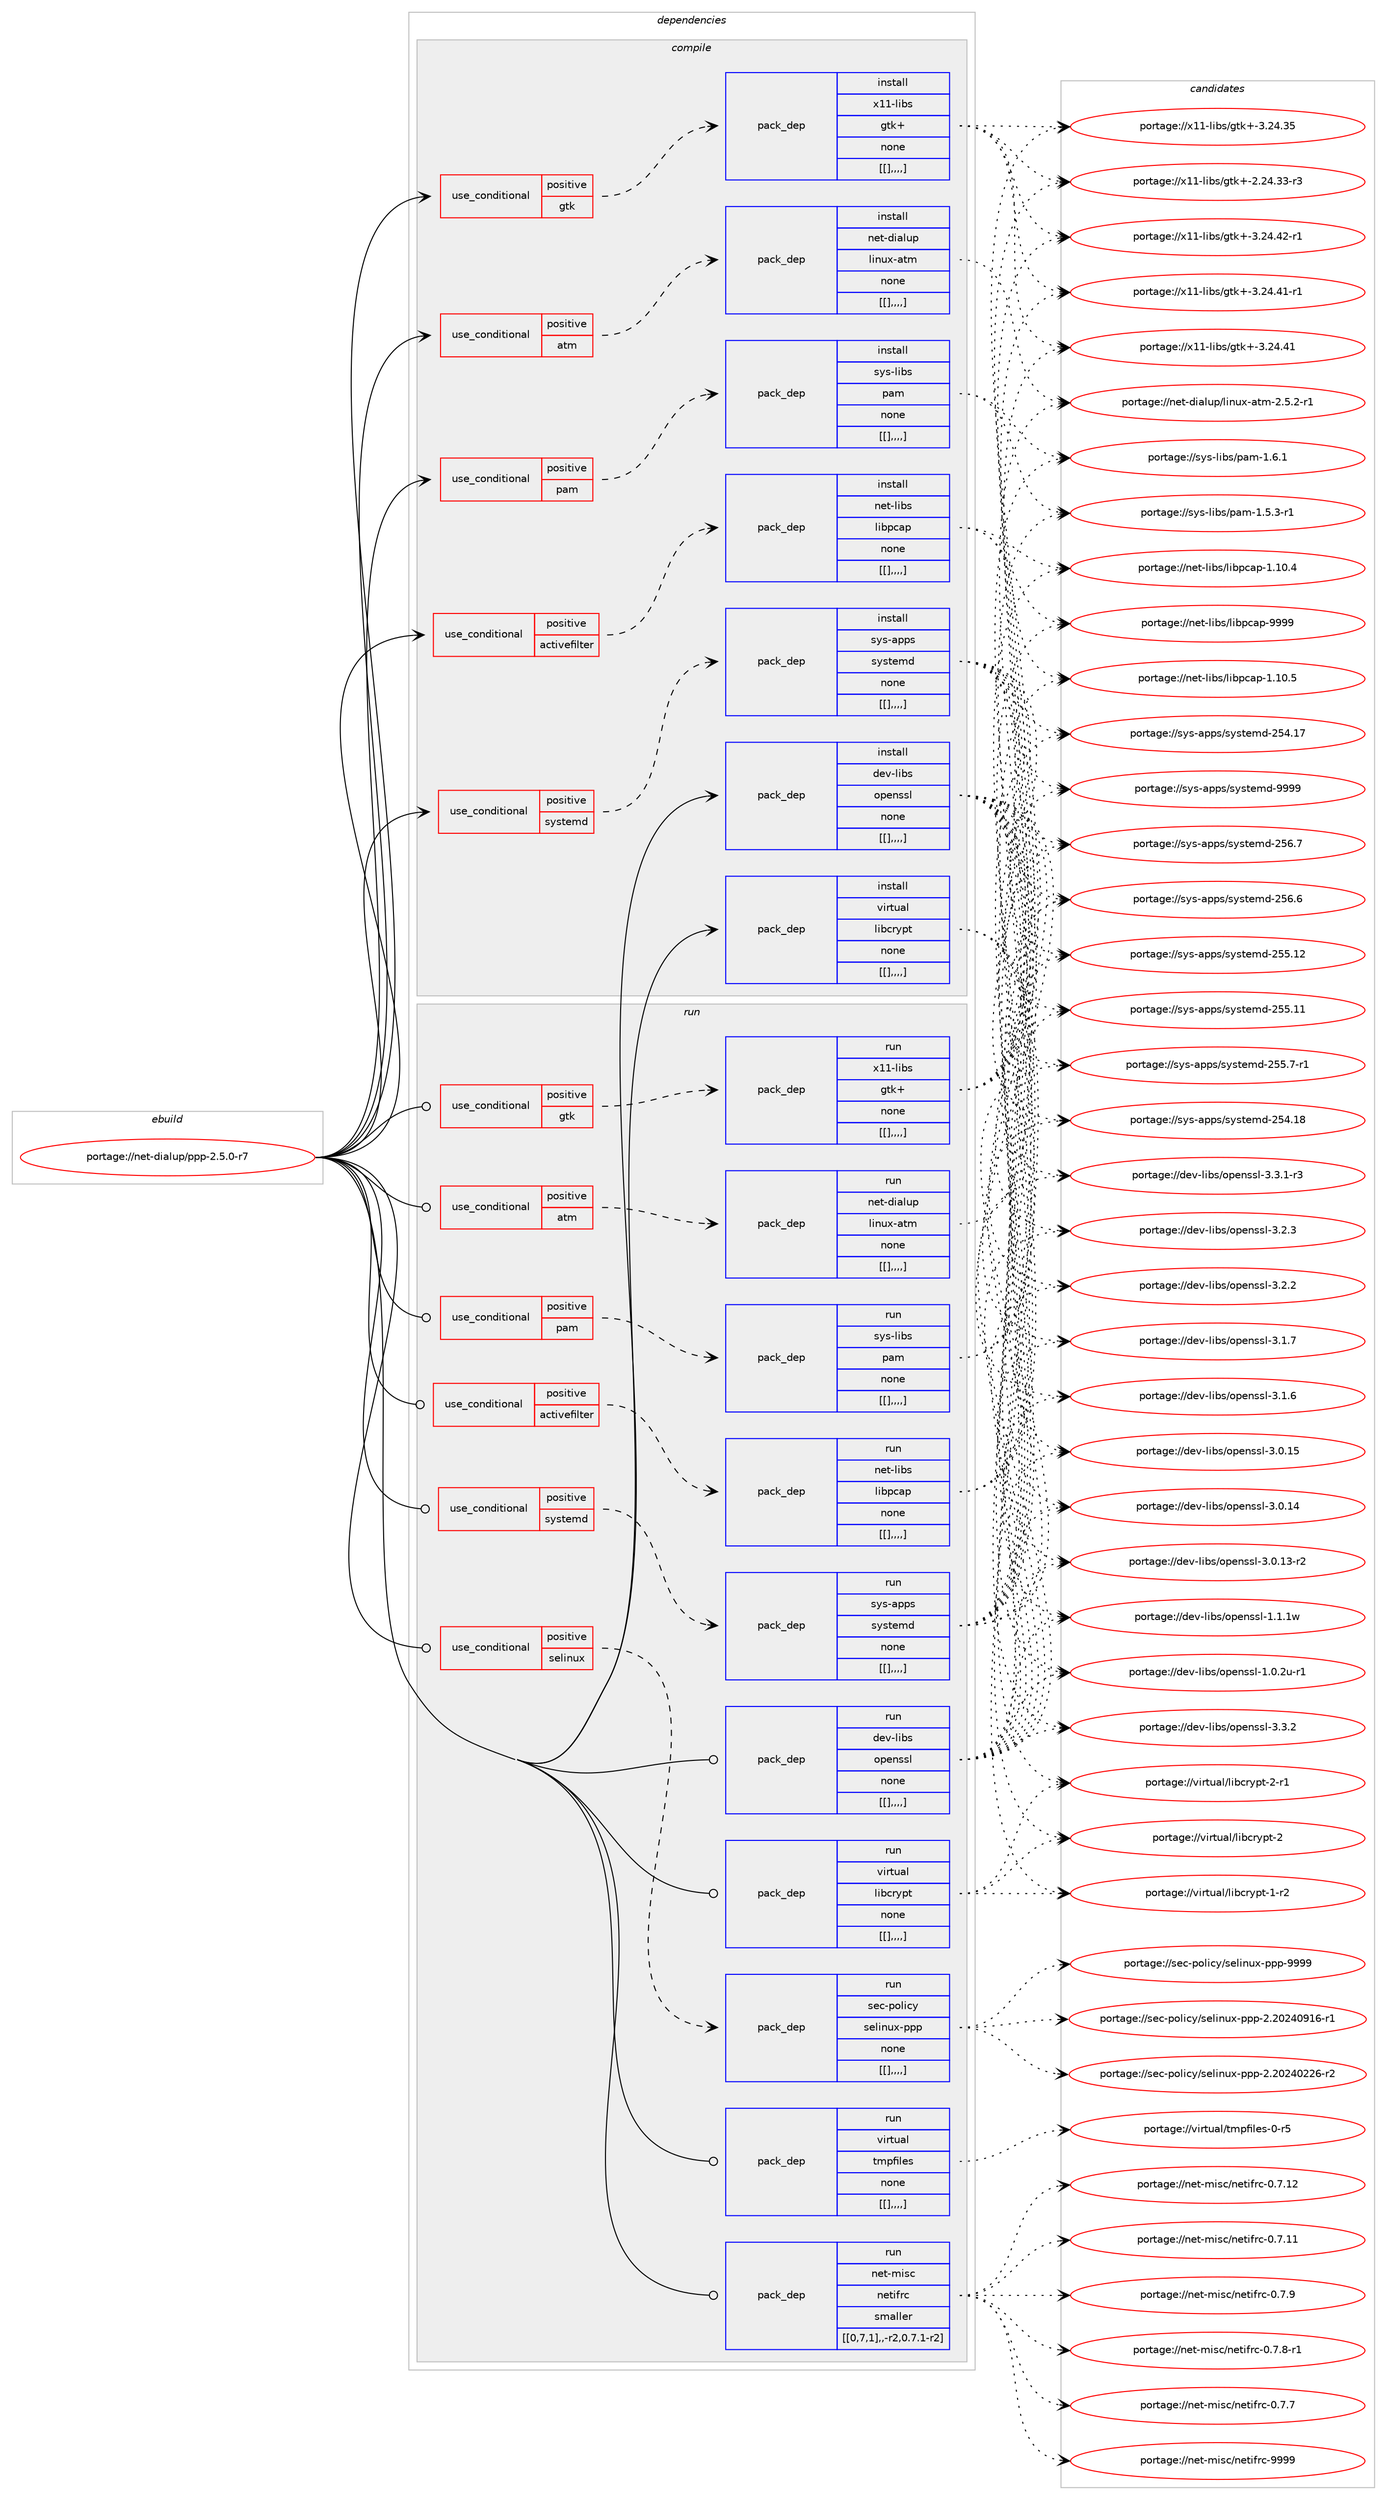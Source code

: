digraph prolog {

# *************
# Graph options
# *************

newrank=true;
concentrate=true;
compound=true;
graph [rankdir=LR,fontname=Helvetica,fontsize=10,ranksep=1.5];#, ranksep=2.5, nodesep=0.2];
edge  [arrowhead=vee];
node  [fontname=Helvetica,fontsize=10];

# **********
# The ebuild
# **********

subgraph cluster_leftcol {
color=gray;
label=<<i>ebuild</i>>;
id [label="portage://net-dialup/ppp-2.5.0-r7", color=red, width=4, href="../net-dialup/ppp-2.5.0-r7.svg"];
}

# ****************
# The dependencies
# ****************

subgraph cluster_midcol {
color=gray;
label=<<i>dependencies</i>>;
subgraph cluster_compile {
fillcolor="#eeeeee";
style=filled;
label=<<i>compile</i>>;
subgraph cond95331 {
dependency367191 [label=<<TABLE BORDER="0" CELLBORDER="1" CELLSPACING="0" CELLPADDING="4"><TR><TD ROWSPAN="3" CELLPADDING="10">use_conditional</TD></TR><TR><TD>positive</TD></TR><TR><TD>activefilter</TD></TR></TABLE>>, shape=none, color=red];
subgraph pack268994 {
dependency367258 [label=<<TABLE BORDER="0" CELLBORDER="1" CELLSPACING="0" CELLPADDING="4" WIDTH="220"><TR><TD ROWSPAN="6" CELLPADDING="30">pack_dep</TD></TR><TR><TD WIDTH="110">install</TD></TR><TR><TD>net-libs</TD></TR><TR><TD>libpcap</TD></TR><TR><TD>none</TD></TR><TR><TD>[[],,,,]</TD></TR></TABLE>>, shape=none, color=blue];
}
dependency367191:e -> dependency367258:w [weight=20,style="dashed",arrowhead="vee"];
}
id:e -> dependency367191:w [weight=20,style="solid",arrowhead="vee"];
subgraph cond95366 {
dependency367278 [label=<<TABLE BORDER="0" CELLBORDER="1" CELLSPACING="0" CELLPADDING="4"><TR><TD ROWSPAN="3" CELLPADDING="10">use_conditional</TD></TR><TR><TD>positive</TD></TR><TR><TD>atm</TD></TR></TABLE>>, shape=none, color=red];
subgraph pack269053 {
dependency367345 [label=<<TABLE BORDER="0" CELLBORDER="1" CELLSPACING="0" CELLPADDING="4" WIDTH="220"><TR><TD ROWSPAN="6" CELLPADDING="30">pack_dep</TD></TR><TR><TD WIDTH="110">install</TD></TR><TR><TD>net-dialup</TD></TR><TR><TD>linux-atm</TD></TR><TR><TD>none</TD></TR><TR><TD>[[],,,,]</TD></TR></TABLE>>, shape=none, color=blue];
}
dependency367278:e -> dependency367345:w [weight=20,style="dashed",arrowhead="vee"];
}
id:e -> dependency367278:w [weight=20,style="solid",arrowhead="vee"];
subgraph cond95391 {
dependency367351 [label=<<TABLE BORDER="0" CELLBORDER="1" CELLSPACING="0" CELLPADDING="4"><TR><TD ROWSPAN="3" CELLPADDING="10">use_conditional</TD></TR><TR><TD>positive</TD></TR><TR><TD>gtk</TD></TR></TABLE>>, shape=none, color=red];
subgraph pack269076 {
dependency367352 [label=<<TABLE BORDER="0" CELLBORDER="1" CELLSPACING="0" CELLPADDING="4" WIDTH="220"><TR><TD ROWSPAN="6" CELLPADDING="30">pack_dep</TD></TR><TR><TD WIDTH="110">install</TD></TR><TR><TD>x11-libs</TD></TR><TR><TD>gtk+</TD></TR><TR><TD>none</TD></TR><TR><TD>[[],,,,]</TD></TR></TABLE>>, shape=none, color=blue];
}
dependency367351:e -> dependency367352:w [weight=20,style="dashed",arrowhead="vee"];
}
id:e -> dependency367351:w [weight=20,style="solid",arrowhead="vee"];
subgraph cond95394 {
dependency367371 [label=<<TABLE BORDER="0" CELLBORDER="1" CELLSPACING="0" CELLPADDING="4"><TR><TD ROWSPAN="3" CELLPADDING="10">use_conditional</TD></TR><TR><TD>positive</TD></TR><TR><TD>pam</TD></TR></TABLE>>, shape=none, color=red];
subgraph pack269098 {
dependency367406 [label=<<TABLE BORDER="0" CELLBORDER="1" CELLSPACING="0" CELLPADDING="4" WIDTH="220"><TR><TD ROWSPAN="6" CELLPADDING="30">pack_dep</TD></TR><TR><TD WIDTH="110">install</TD></TR><TR><TD>sys-libs</TD></TR><TR><TD>pam</TD></TR><TR><TD>none</TD></TR><TR><TD>[[],,,,]</TD></TR></TABLE>>, shape=none, color=blue];
}
dependency367371:e -> dependency367406:w [weight=20,style="dashed",arrowhead="vee"];
}
id:e -> dependency367371:w [weight=20,style="solid",arrowhead="vee"];
subgraph cond95416 {
dependency367412 [label=<<TABLE BORDER="0" CELLBORDER="1" CELLSPACING="0" CELLPADDING="4"><TR><TD ROWSPAN="3" CELLPADDING="10">use_conditional</TD></TR><TR><TD>positive</TD></TR><TR><TD>systemd</TD></TR></TABLE>>, shape=none, color=red];
subgraph pack269119 {
dependency367422 [label=<<TABLE BORDER="0" CELLBORDER="1" CELLSPACING="0" CELLPADDING="4" WIDTH="220"><TR><TD ROWSPAN="6" CELLPADDING="30">pack_dep</TD></TR><TR><TD WIDTH="110">install</TD></TR><TR><TD>sys-apps</TD></TR><TR><TD>systemd</TD></TR><TR><TD>none</TD></TR><TR><TD>[[],,,,]</TD></TR></TABLE>>, shape=none, color=blue];
}
dependency367412:e -> dependency367422:w [weight=20,style="dashed",arrowhead="vee"];
}
id:e -> dependency367412:w [weight=20,style="solid",arrowhead="vee"];
subgraph pack269141 {
dependency367468 [label=<<TABLE BORDER="0" CELLBORDER="1" CELLSPACING="0" CELLPADDING="4" WIDTH="220"><TR><TD ROWSPAN="6" CELLPADDING="30">pack_dep</TD></TR><TR><TD WIDTH="110">install</TD></TR><TR><TD>dev-libs</TD></TR><TR><TD>openssl</TD></TR><TR><TD>none</TD></TR><TR><TD>[[],,,,]</TD></TR></TABLE>>, shape=none, color=blue];
}
id:e -> dependency367468:w [weight=20,style="solid",arrowhead="vee"];
subgraph pack269165 {
dependency367499 [label=<<TABLE BORDER="0" CELLBORDER="1" CELLSPACING="0" CELLPADDING="4" WIDTH="220"><TR><TD ROWSPAN="6" CELLPADDING="30">pack_dep</TD></TR><TR><TD WIDTH="110">install</TD></TR><TR><TD>virtual</TD></TR><TR><TD>libcrypt</TD></TR><TR><TD>none</TD></TR><TR><TD>[[],,,,]</TD></TR></TABLE>>, shape=none, color=blue];
}
id:e -> dependency367499:w [weight=20,style="solid",arrowhead="vee"];
}
subgraph cluster_compileandrun {
fillcolor="#eeeeee";
style=filled;
label=<<i>compile and run</i>>;
}
subgraph cluster_run {
fillcolor="#eeeeee";
style=filled;
label=<<i>run</i>>;
subgraph cond95454 {
dependency367521 [label=<<TABLE BORDER="0" CELLBORDER="1" CELLSPACING="0" CELLPADDING="4"><TR><TD ROWSPAN="3" CELLPADDING="10">use_conditional</TD></TR><TR><TD>positive</TD></TR><TR><TD>activefilter</TD></TR></TABLE>>, shape=none, color=red];
subgraph pack269179 {
dependency367523 [label=<<TABLE BORDER="0" CELLBORDER="1" CELLSPACING="0" CELLPADDING="4" WIDTH="220"><TR><TD ROWSPAN="6" CELLPADDING="30">pack_dep</TD></TR><TR><TD WIDTH="110">run</TD></TR><TR><TD>net-libs</TD></TR><TR><TD>libpcap</TD></TR><TR><TD>none</TD></TR><TR><TD>[[],,,,]</TD></TR></TABLE>>, shape=none, color=blue];
}
dependency367521:e -> dependency367523:w [weight=20,style="dashed",arrowhead="vee"];
}
id:e -> dependency367521:w [weight=20,style="solid",arrowhead="odot"];
subgraph cond95463 {
dependency367561 [label=<<TABLE BORDER="0" CELLBORDER="1" CELLSPACING="0" CELLPADDING="4"><TR><TD ROWSPAN="3" CELLPADDING="10">use_conditional</TD></TR><TR><TD>positive</TD></TR><TR><TD>atm</TD></TR></TABLE>>, shape=none, color=red];
subgraph pack269200 {
dependency367564 [label=<<TABLE BORDER="0" CELLBORDER="1" CELLSPACING="0" CELLPADDING="4" WIDTH="220"><TR><TD ROWSPAN="6" CELLPADDING="30">pack_dep</TD></TR><TR><TD WIDTH="110">run</TD></TR><TR><TD>net-dialup</TD></TR><TR><TD>linux-atm</TD></TR><TR><TD>none</TD></TR><TR><TD>[[],,,,]</TD></TR></TABLE>>, shape=none, color=blue];
}
dependency367561:e -> dependency367564:w [weight=20,style="dashed",arrowhead="vee"];
}
id:e -> dependency367561:w [weight=20,style="solid",arrowhead="odot"];
subgraph cond95503 {
dependency367617 [label=<<TABLE BORDER="0" CELLBORDER="1" CELLSPACING="0" CELLPADDING="4"><TR><TD ROWSPAN="3" CELLPADDING="10">use_conditional</TD></TR><TR><TD>positive</TD></TR><TR><TD>gtk</TD></TR></TABLE>>, shape=none, color=red];
subgraph pack269228 {
dependency367618 [label=<<TABLE BORDER="0" CELLBORDER="1" CELLSPACING="0" CELLPADDING="4" WIDTH="220"><TR><TD ROWSPAN="6" CELLPADDING="30">pack_dep</TD></TR><TR><TD WIDTH="110">run</TD></TR><TR><TD>x11-libs</TD></TR><TR><TD>gtk+</TD></TR><TR><TD>none</TD></TR><TR><TD>[[],,,,]</TD></TR></TABLE>>, shape=none, color=blue];
}
dependency367617:e -> dependency367618:w [weight=20,style="dashed",arrowhead="vee"];
}
id:e -> dependency367617:w [weight=20,style="solid",arrowhead="odot"];
subgraph cond95518 {
dependency367648 [label=<<TABLE BORDER="0" CELLBORDER="1" CELLSPACING="0" CELLPADDING="4"><TR><TD ROWSPAN="3" CELLPADDING="10">use_conditional</TD></TR><TR><TD>positive</TD></TR><TR><TD>pam</TD></TR></TABLE>>, shape=none, color=red];
subgraph pack269245 {
dependency367666 [label=<<TABLE BORDER="0" CELLBORDER="1" CELLSPACING="0" CELLPADDING="4" WIDTH="220"><TR><TD ROWSPAN="6" CELLPADDING="30">pack_dep</TD></TR><TR><TD WIDTH="110">run</TD></TR><TR><TD>sys-libs</TD></TR><TR><TD>pam</TD></TR><TR><TD>none</TD></TR><TR><TD>[[],,,,]</TD></TR></TABLE>>, shape=none, color=blue];
}
dependency367648:e -> dependency367666:w [weight=20,style="dashed",arrowhead="vee"];
}
id:e -> dependency367648:w [weight=20,style="solid",arrowhead="odot"];
subgraph cond95530 {
dependency367674 [label=<<TABLE BORDER="0" CELLBORDER="1" CELLSPACING="0" CELLPADDING="4"><TR><TD ROWSPAN="3" CELLPADDING="10">use_conditional</TD></TR><TR><TD>positive</TD></TR><TR><TD>selinux</TD></TR></TABLE>>, shape=none, color=red];
subgraph pack269261 {
dependency367679 [label=<<TABLE BORDER="0" CELLBORDER="1" CELLSPACING="0" CELLPADDING="4" WIDTH="220"><TR><TD ROWSPAN="6" CELLPADDING="30">pack_dep</TD></TR><TR><TD WIDTH="110">run</TD></TR><TR><TD>sec-policy</TD></TR><TR><TD>selinux-ppp</TD></TR><TR><TD>none</TD></TR><TR><TD>[[],,,,]</TD></TR></TABLE>>, shape=none, color=blue];
}
dependency367674:e -> dependency367679:w [weight=20,style="dashed",arrowhead="vee"];
}
id:e -> dependency367674:w [weight=20,style="solid",arrowhead="odot"];
subgraph cond95541 {
dependency367725 [label=<<TABLE BORDER="0" CELLBORDER="1" CELLSPACING="0" CELLPADDING="4"><TR><TD ROWSPAN="3" CELLPADDING="10">use_conditional</TD></TR><TR><TD>positive</TD></TR><TR><TD>systemd</TD></TR></TABLE>>, shape=none, color=red];
subgraph pack269292 {
dependency367730 [label=<<TABLE BORDER="0" CELLBORDER="1" CELLSPACING="0" CELLPADDING="4" WIDTH="220"><TR><TD ROWSPAN="6" CELLPADDING="30">pack_dep</TD></TR><TR><TD WIDTH="110">run</TD></TR><TR><TD>sys-apps</TD></TR><TR><TD>systemd</TD></TR><TR><TD>none</TD></TR><TR><TD>[[],,,,]</TD></TR></TABLE>>, shape=none, color=blue];
}
dependency367725:e -> dependency367730:w [weight=20,style="dashed",arrowhead="vee"];
}
id:e -> dependency367725:w [weight=20,style="solid",arrowhead="odot"];
subgraph pack269314 {
dependency367768 [label=<<TABLE BORDER="0" CELLBORDER="1" CELLSPACING="0" CELLPADDING="4" WIDTH="220"><TR><TD ROWSPAN="6" CELLPADDING="30">pack_dep</TD></TR><TR><TD WIDTH="110">run</TD></TR><TR><TD>dev-libs</TD></TR><TR><TD>openssl</TD></TR><TR><TD>none</TD></TR><TR><TD>[[],,,,]</TD></TR></TABLE>>, shape=none, color=blue];
}
id:e -> dependency367768:w [weight=20,style="solid",arrowhead="odot"];
subgraph pack269316 {
dependency367792 [label=<<TABLE BORDER="0" CELLBORDER="1" CELLSPACING="0" CELLPADDING="4" WIDTH="220"><TR><TD ROWSPAN="6" CELLPADDING="30">pack_dep</TD></TR><TR><TD WIDTH="110">run</TD></TR><TR><TD>virtual</TD></TR><TR><TD>libcrypt</TD></TR><TR><TD>none</TD></TR><TR><TD>[[],,,,]</TD></TR></TABLE>>, shape=none, color=blue];
}
id:e -> dependency367792:w [weight=20,style="solid",arrowhead="odot"];
subgraph pack269335 {
dependency367807 [label=<<TABLE BORDER="0" CELLBORDER="1" CELLSPACING="0" CELLPADDING="4" WIDTH="220"><TR><TD ROWSPAN="6" CELLPADDING="30">pack_dep</TD></TR><TR><TD WIDTH="110">run</TD></TR><TR><TD>virtual</TD></TR><TR><TD>tmpfiles</TD></TR><TR><TD>none</TD></TR><TR><TD>[[],,,,]</TD></TR></TABLE>>, shape=none, color=blue];
}
id:e -> dependency367807:w [weight=20,style="solid",arrowhead="odot"];
subgraph pack269336 {
dependency367824 [label=<<TABLE BORDER="0" CELLBORDER="1" CELLSPACING="0" CELLPADDING="4" WIDTH="220"><TR><TD ROWSPAN="6" CELLPADDING="30">pack_dep</TD></TR><TR><TD WIDTH="110">run</TD></TR><TR><TD>net-misc</TD></TR><TR><TD>netifrc</TD></TR><TR><TD>smaller</TD></TR><TR><TD>[[0,7,1],,-r2,0.7.1-r2]</TD></TR></TABLE>>, shape=none, color=blue];
}
id:e -> dependency367824:w [weight=20,style="solid",arrowhead="odot"];
}
}

# **************
# The candidates
# **************

subgraph cluster_choices {
rank=same;
color=gray;
label=<<i>candidates</i>>;

subgraph choice267584 {
color=black;
nodesep=1;
choice1101011164510810598115471081059811299971124557575757 [label="portage://net-libs/libpcap-9999", color=red, width=4,href="../net-libs/libpcap-9999.svg"];
choice11010111645108105981154710810598112999711245494649484653 [label="portage://net-libs/libpcap-1.10.5", color=red, width=4,href="../net-libs/libpcap-1.10.5.svg"];
choice11010111645108105981154710810598112999711245494649484652 [label="portage://net-libs/libpcap-1.10.4", color=red, width=4,href="../net-libs/libpcap-1.10.4.svg"];
dependency367258:e -> choice1101011164510810598115471081059811299971124557575757:w [style=dotted,weight="100"];
dependency367258:e -> choice11010111645108105981154710810598112999711245494649484653:w [style=dotted,weight="100"];
dependency367258:e -> choice11010111645108105981154710810598112999711245494649484652:w [style=dotted,weight="100"];
}
subgraph choice267620 {
color=black;
nodesep=1;
choice11010111645100105971081171124710810511011712045971161094550465346504511449 [label="portage://net-dialup/linux-atm-2.5.2-r1", color=red, width=4,href="../net-dialup/linux-atm-2.5.2-r1.svg"];
dependency367345:e -> choice11010111645100105971081171124710810511011712045971161094550465346504511449:w [style=dotted,weight="100"];
}
subgraph choice267646 {
color=black;
nodesep=1;
choice12049494510810598115471031161074345514650524652504511449 [label="portage://x11-libs/gtk+-3.24.42-r1", color=red, width=4,href="../x11-libs/gtk+-3.24.42-r1.svg"];
choice12049494510810598115471031161074345514650524652494511449 [label="portage://x11-libs/gtk+-3.24.41-r1", color=red, width=4,href="../x11-libs/gtk+-3.24.41-r1.svg"];
choice1204949451081059811547103116107434551465052465249 [label="portage://x11-libs/gtk+-3.24.41", color=red, width=4,href="../x11-libs/gtk+-3.24.41.svg"];
choice1204949451081059811547103116107434551465052465153 [label="portage://x11-libs/gtk+-3.24.35", color=red, width=4,href="../x11-libs/gtk+-3.24.35.svg"];
choice12049494510810598115471031161074345504650524651514511451 [label="portage://x11-libs/gtk+-2.24.33-r3", color=red, width=4,href="../x11-libs/gtk+-2.24.33-r3.svg"];
dependency367352:e -> choice12049494510810598115471031161074345514650524652504511449:w [style=dotted,weight="100"];
dependency367352:e -> choice12049494510810598115471031161074345514650524652494511449:w [style=dotted,weight="100"];
dependency367352:e -> choice1204949451081059811547103116107434551465052465249:w [style=dotted,weight="100"];
dependency367352:e -> choice1204949451081059811547103116107434551465052465153:w [style=dotted,weight="100"];
dependency367352:e -> choice12049494510810598115471031161074345504650524651514511451:w [style=dotted,weight="100"];
}
subgraph choice267656 {
color=black;
nodesep=1;
choice11512111545108105981154711297109454946544649 [label="portage://sys-libs/pam-1.6.1", color=red, width=4,href="../sys-libs/pam-1.6.1.svg"];
choice115121115451081059811547112971094549465346514511449 [label="portage://sys-libs/pam-1.5.3-r1", color=red, width=4,href="../sys-libs/pam-1.5.3-r1.svg"];
dependency367406:e -> choice11512111545108105981154711297109454946544649:w [style=dotted,weight="100"];
dependency367406:e -> choice115121115451081059811547112971094549465346514511449:w [style=dotted,weight="100"];
}
subgraph choice267702 {
color=black;
nodesep=1;
choice1151211154597112112115471151211151161011091004557575757 [label="portage://sys-apps/systemd-9999", color=red, width=4,href="../sys-apps/systemd-9999.svg"];
choice115121115459711211211547115121115116101109100455053544655 [label="portage://sys-apps/systemd-256.7", color=red, width=4,href="../sys-apps/systemd-256.7.svg"];
choice115121115459711211211547115121115116101109100455053544654 [label="portage://sys-apps/systemd-256.6", color=red, width=4,href="../sys-apps/systemd-256.6.svg"];
choice11512111545971121121154711512111511610110910045505353464950 [label="portage://sys-apps/systemd-255.12", color=red, width=4,href="../sys-apps/systemd-255.12.svg"];
choice11512111545971121121154711512111511610110910045505353464949 [label="portage://sys-apps/systemd-255.11", color=red, width=4,href="../sys-apps/systemd-255.11.svg"];
choice1151211154597112112115471151211151161011091004550535346554511449 [label="portage://sys-apps/systemd-255.7-r1", color=red, width=4,href="../sys-apps/systemd-255.7-r1.svg"];
choice11512111545971121121154711512111511610110910045505352464956 [label="portage://sys-apps/systemd-254.18", color=red, width=4,href="../sys-apps/systemd-254.18.svg"];
choice11512111545971121121154711512111511610110910045505352464955 [label="portage://sys-apps/systemd-254.17", color=red, width=4,href="../sys-apps/systemd-254.17.svg"];
dependency367422:e -> choice1151211154597112112115471151211151161011091004557575757:w [style=dotted,weight="100"];
dependency367422:e -> choice115121115459711211211547115121115116101109100455053544655:w [style=dotted,weight="100"];
dependency367422:e -> choice115121115459711211211547115121115116101109100455053544654:w [style=dotted,weight="100"];
dependency367422:e -> choice11512111545971121121154711512111511610110910045505353464950:w [style=dotted,weight="100"];
dependency367422:e -> choice11512111545971121121154711512111511610110910045505353464949:w [style=dotted,weight="100"];
dependency367422:e -> choice1151211154597112112115471151211151161011091004550535346554511449:w [style=dotted,weight="100"];
dependency367422:e -> choice11512111545971121121154711512111511610110910045505352464956:w [style=dotted,weight="100"];
dependency367422:e -> choice11512111545971121121154711512111511610110910045505352464955:w [style=dotted,weight="100"];
}
subgraph choice267715 {
color=black;
nodesep=1;
choice100101118451081059811547111112101110115115108455146514650 [label="portage://dev-libs/openssl-3.3.2", color=red, width=4,href="../dev-libs/openssl-3.3.2.svg"];
choice1001011184510810598115471111121011101151151084551465146494511451 [label="portage://dev-libs/openssl-3.3.1-r3", color=red, width=4,href="../dev-libs/openssl-3.3.1-r3.svg"];
choice100101118451081059811547111112101110115115108455146504651 [label="portage://dev-libs/openssl-3.2.3", color=red, width=4,href="../dev-libs/openssl-3.2.3.svg"];
choice100101118451081059811547111112101110115115108455146504650 [label="portage://dev-libs/openssl-3.2.2", color=red, width=4,href="../dev-libs/openssl-3.2.2.svg"];
choice100101118451081059811547111112101110115115108455146494655 [label="portage://dev-libs/openssl-3.1.7", color=red, width=4,href="../dev-libs/openssl-3.1.7.svg"];
choice100101118451081059811547111112101110115115108455146494654 [label="portage://dev-libs/openssl-3.1.6", color=red, width=4,href="../dev-libs/openssl-3.1.6.svg"];
choice10010111845108105981154711111210111011511510845514648464953 [label="portage://dev-libs/openssl-3.0.15", color=red, width=4,href="../dev-libs/openssl-3.0.15.svg"];
choice10010111845108105981154711111210111011511510845514648464952 [label="portage://dev-libs/openssl-3.0.14", color=red, width=4,href="../dev-libs/openssl-3.0.14.svg"];
choice100101118451081059811547111112101110115115108455146484649514511450 [label="portage://dev-libs/openssl-3.0.13-r2", color=red, width=4,href="../dev-libs/openssl-3.0.13-r2.svg"];
choice100101118451081059811547111112101110115115108454946494649119 [label="portage://dev-libs/openssl-1.1.1w", color=red, width=4,href="../dev-libs/openssl-1.1.1w.svg"];
choice1001011184510810598115471111121011101151151084549464846501174511449 [label="portage://dev-libs/openssl-1.0.2u-r1", color=red, width=4,href="../dev-libs/openssl-1.0.2u-r1.svg"];
dependency367468:e -> choice100101118451081059811547111112101110115115108455146514650:w [style=dotted,weight="100"];
dependency367468:e -> choice1001011184510810598115471111121011101151151084551465146494511451:w [style=dotted,weight="100"];
dependency367468:e -> choice100101118451081059811547111112101110115115108455146504651:w [style=dotted,weight="100"];
dependency367468:e -> choice100101118451081059811547111112101110115115108455146504650:w [style=dotted,weight="100"];
dependency367468:e -> choice100101118451081059811547111112101110115115108455146494655:w [style=dotted,weight="100"];
dependency367468:e -> choice100101118451081059811547111112101110115115108455146494654:w [style=dotted,weight="100"];
dependency367468:e -> choice10010111845108105981154711111210111011511510845514648464953:w [style=dotted,weight="100"];
dependency367468:e -> choice10010111845108105981154711111210111011511510845514648464952:w [style=dotted,weight="100"];
dependency367468:e -> choice100101118451081059811547111112101110115115108455146484649514511450:w [style=dotted,weight="100"];
dependency367468:e -> choice100101118451081059811547111112101110115115108454946494649119:w [style=dotted,weight="100"];
dependency367468:e -> choice1001011184510810598115471111121011101151151084549464846501174511449:w [style=dotted,weight="100"];
}
subgraph choice267797 {
color=black;
nodesep=1;
choice1181051141161179710847108105989911412111211645504511449 [label="portage://virtual/libcrypt-2-r1", color=red, width=4,href="../virtual/libcrypt-2-r1.svg"];
choice118105114116117971084710810598991141211121164550 [label="portage://virtual/libcrypt-2", color=red, width=4,href="../virtual/libcrypt-2.svg"];
choice1181051141161179710847108105989911412111211645494511450 [label="portage://virtual/libcrypt-1-r2", color=red, width=4,href="../virtual/libcrypt-1-r2.svg"];
dependency367499:e -> choice1181051141161179710847108105989911412111211645504511449:w [style=dotted,weight="100"];
dependency367499:e -> choice118105114116117971084710810598991141211121164550:w [style=dotted,weight="100"];
dependency367499:e -> choice1181051141161179710847108105989911412111211645494511450:w [style=dotted,weight="100"];
}
subgraph choice267801 {
color=black;
nodesep=1;
choice1101011164510810598115471081059811299971124557575757 [label="portage://net-libs/libpcap-9999", color=red, width=4,href="../net-libs/libpcap-9999.svg"];
choice11010111645108105981154710810598112999711245494649484653 [label="portage://net-libs/libpcap-1.10.5", color=red, width=4,href="../net-libs/libpcap-1.10.5.svg"];
choice11010111645108105981154710810598112999711245494649484652 [label="portage://net-libs/libpcap-1.10.4", color=red, width=4,href="../net-libs/libpcap-1.10.4.svg"];
dependency367523:e -> choice1101011164510810598115471081059811299971124557575757:w [style=dotted,weight="100"];
dependency367523:e -> choice11010111645108105981154710810598112999711245494649484653:w [style=dotted,weight="100"];
dependency367523:e -> choice11010111645108105981154710810598112999711245494649484652:w [style=dotted,weight="100"];
}
subgraph choice267816 {
color=black;
nodesep=1;
choice11010111645100105971081171124710810511011712045971161094550465346504511449 [label="portage://net-dialup/linux-atm-2.5.2-r1", color=red, width=4,href="../net-dialup/linux-atm-2.5.2-r1.svg"];
dependency367564:e -> choice11010111645100105971081171124710810511011712045971161094550465346504511449:w [style=dotted,weight="100"];
}
subgraph choice267852 {
color=black;
nodesep=1;
choice12049494510810598115471031161074345514650524652504511449 [label="portage://x11-libs/gtk+-3.24.42-r1", color=red, width=4,href="../x11-libs/gtk+-3.24.42-r1.svg"];
choice12049494510810598115471031161074345514650524652494511449 [label="portage://x11-libs/gtk+-3.24.41-r1", color=red, width=4,href="../x11-libs/gtk+-3.24.41-r1.svg"];
choice1204949451081059811547103116107434551465052465249 [label="portage://x11-libs/gtk+-3.24.41", color=red, width=4,href="../x11-libs/gtk+-3.24.41.svg"];
choice1204949451081059811547103116107434551465052465153 [label="portage://x11-libs/gtk+-3.24.35", color=red, width=4,href="../x11-libs/gtk+-3.24.35.svg"];
choice12049494510810598115471031161074345504650524651514511451 [label="portage://x11-libs/gtk+-2.24.33-r3", color=red, width=4,href="../x11-libs/gtk+-2.24.33-r3.svg"];
dependency367618:e -> choice12049494510810598115471031161074345514650524652504511449:w [style=dotted,weight="100"];
dependency367618:e -> choice12049494510810598115471031161074345514650524652494511449:w [style=dotted,weight="100"];
dependency367618:e -> choice1204949451081059811547103116107434551465052465249:w [style=dotted,weight="100"];
dependency367618:e -> choice1204949451081059811547103116107434551465052465153:w [style=dotted,weight="100"];
dependency367618:e -> choice12049494510810598115471031161074345504650524651514511451:w [style=dotted,weight="100"];
}
subgraph choice267861 {
color=black;
nodesep=1;
choice11512111545108105981154711297109454946544649 [label="portage://sys-libs/pam-1.6.1", color=red, width=4,href="../sys-libs/pam-1.6.1.svg"];
choice115121115451081059811547112971094549465346514511449 [label="portage://sys-libs/pam-1.5.3-r1", color=red, width=4,href="../sys-libs/pam-1.5.3-r1.svg"];
dependency367666:e -> choice11512111545108105981154711297109454946544649:w [style=dotted,weight="100"];
dependency367666:e -> choice115121115451081059811547112971094549465346514511449:w [style=dotted,weight="100"];
}
subgraph choice267945 {
color=black;
nodesep=1;
choice11510199451121111081059912147115101108105110117120451121121124557575757 [label="portage://sec-policy/selinux-ppp-9999", color=red, width=4,href="../sec-policy/selinux-ppp-9999.svg"];
choice115101994511211110810599121471151011081051101171204511211211245504650485052485749544511449 [label="portage://sec-policy/selinux-ppp-2.20240916-r1", color=red, width=4,href="../sec-policy/selinux-ppp-2.20240916-r1.svg"];
choice115101994511211110810599121471151011081051101171204511211211245504650485052485050544511450 [label="portage://sec-policy/selinux-ppp-2.20240226-r2", color=red, width=4,href="../sec-policy/selinux-ppp-2.20240226-r2.svg"];
dependency367679:e -> choice11510199451121111081059912147115101108105110117120451121121124557575757:w [style=dotted,weight="100"];
dependency367679:e -> choice115101994511211110810599121471151011081051101171204511211211245504650485052485749544511449:w [style=dotted,weight="100"];
dependency367679:e -> choice115101994511211110810599121471151011081051101171204511211211245504650485052485050544511450:w [style=dotted,weight="100"];
}
subgraph choice267961 {
color=black;
nodesep=1;
choice1151211154597112112115471151211151161011091004557575757 [label="portage://sys-apps/systemd-9999", color=red, width=4,href="../sys-apps/systemd-9999.svg"];
choice115121115459711211211547115121115116101109100455053544655 [label="portage://sys-apps/systemd-256.7", color=red, width=4,href="../sys-apps/systemd-256.7.svg"];
choice115121115459711211211547115121115116101109100455053544654 [label="portage://sys-apps/systemd-256.6", color=red, width=4,href="../sys-apps/systemd-256.6.svg"];
choice11512111545971121121154711512111511610110910045505353464950 [label="portage://sys-apps/systemd-255.12", color=red, width=4,href="../sys-apps/systemd-255.12.svg"];
choice11512111545971121121154711512111511610110910045505353464949 [label="portage://sys-apps/systemd-255.11", color=red, width=4,href="../sys-apps/systemd-255.11.svg"];
choice1151211154597112112115471151211151161011091004550535346554511449 [label="portage://sys-apps/systemd-255.7-r1", color=red, width=4,href="../sys-apps/systemd-255.7-r1.svg"];
choice11512111545971121121154711512111511610110910045505352464956 [label="portage://sys-apps/systemd-254.18", color=red, width=4,href="../sys-apps/systemd-254.18.svg"];
choice11512111545971121121154711512111511610110910045505352464955 [label="portage://sys-apps/systemd-254.17", color=red, width=4,href="../sys-apps/systemd-254.17.svg"];
dependency367730:e -> choice1151211154597112112115471151211151161011091004557575757:w [style=dotted,weight="100"];
dependency367730:e -> choice115121115459711211211547115121115116101109100455053544655:w [style=dotted,weight="100"];
dependency367730:e -> choice115121115459711211211547115121115116101109100455053544654:w [style=dotted,weight="100"];
dependency367730:e -> choice11512111545971121121154711512111511610110910045505353464950:w [style=dotted,weight="100"];
dependency367730:e -> choice11512111545971121121154711512111511610110910045505353464949:w [style=dotted,weight="100"];
dependency367730:e -> choice1151211154597112112115471151211151161011091004550535346554511449:w [style=dotted,weight="100"];
dependency367730:e -> choice11512111545971121121154711512111511610110910045505352464956:w [style=dotted,weight="100"];
dependency367730:e -> choice11512111545971121121154711512111511610110910045505352464955:w [style=dotted,weight="100"];
}
subgraph choice268023 {
color=black;
nodesep=1;
choice100101118451081059811547111112101110115115108455146514650 [label="portage://dev-libs/openssl-3.3.2", color=red, width=4,href="../dev-libs/openssl-3.3.2.svg"];
choice1001011184510810598115471111121011101151151084551465146494511451 [label="portage://dev-libs/openssl-3.3.1-r3", color=red, width=4,href="../dev-libs/openssl-3.3.1-r3.svg"];
choice100101118451081059811547111112101110115115108455146504651 [label="portage://dev-libs/openssl-3.2.3", color=red, width=4,href="../dev-libs/openssl-3.2.3.svg"];
choice100101118451081059811547111112101110115115108455146504650 [label="portage://dev-libs/openssl-3.2.2", color=red, width=4,href="../dev-libs/openssl-3.2.2.svg"];
choice100101118451081059811547111112101110115115108455146494655 [label="portage://dev-libs/openssl-3.1.7", color=red, width=4,href="../dev-libs/openssl-3.1.7.svg"];
choice100101118451081059811547111112101110115115108455146494654 [label="portage://dev-libs/openssl-3.1.6", color=red, width=4,href="../dev-libs/openssl-3.1.6.svg"];
choice10010111845108105981154711111210111011511510845514648464953 [label="portage://dev-libs/openssl-3.0.15", color=red, width=4,href="../dev-libs/openssl-3.0.15.svg"];
choice10010111845108105981154711111210111011511510845514648464952 [label="portage://dev-libs/openssl-3.0.14", color=red, width=4,href="../dev-libs/openssl-3.0.14.svg"];
choice100101118451081059811547111112101110115115108455146484649514511450 [label="portage://dev-libs/openssl-3.0.13-r2", color=red, width=4,href="../dev-libs/openssl-3.0.13-r2.svg"];
choice100101118451081059811547111112101110115115108454946494649119 [label="portage://dev-libs/openssl-1.1.1w", color=red, width=4,href="../dev-libs/openssl-1.1.1w.svg"];
choice1001011184510810598115471111121011101151151084549464846501174511449 [label="portage://dev-libs/openssl-1.0.2u-r1", color=red, width=4,href="../dev-libs/openssl-1.0.2u-r1.svg"];
dependency367768:e -> choice100101118451081059811547111112101110115115108455146514650:w [style=dotted,weight="100"];
dependency367768:e -> choice1001011184510810598115471111121011101151151084551465146494511451:w [style=dotted,weight="100"];
dependency367768:e -> choice100101118451081059811547111112101110115115108455146504651:w [style=dotted,weight="100"];
dependency367768:e -> choice100101118451081059811547111112101110115115108455146504650:w [style=dotted,weight="100"];
dependency367768:e -> choice100101118451081059811547111112101110115115108455146494655:w [style=dotted,weight="100"];
dependency367768:e -> choice100101118451081059811547111112101110115115108455146494654:w [style=dotted,weight="100"];
dependency367768:e -> choice10010111845108105981154711111210111011511510845514648464953:w [style=dotted,weight="100"];
dependency367768:e -> choice10010111845108105981154711111210111011511510845514648464952:w [style=dotted,weight="100"];
dependency367768:e -> choice100101118451081059811547111112101110115115108455146484649514511450:w [style=dotted,weight="100"];
dependency367768:e -> choice100101118451081059811547111112101110115115108454946494649119:w [style=dotted,weight="100"];
dependency367768:e -> choice1001011184510810598115471111121011101151151084549464846501174511449:w [style=dotted,weight="100"];
}
subgraph choice268042 {
color=black;
nodesep=1;
choice1181051141161179710847108105989911412111211645504511449 [label="portage://virtual/libcrypt-2-r1", color=red, width=4,href="../virtual/libcrypt-2-r1.svg"];
choice118105114116117971084710810598991141211121164550 [label="portage://virtual/libcrypt-2", color=red, width=4,href="../virtual/libcrypt-2.svg"];
choice1181051141161179710847108105989911412111211645494511450 [label="portage://virtual/libcrypt-1-r2", color=red, width=4,href="../virtual/libcrypt-1-r2.svg"];
dependency367792:e -> choice1181051141161179710847108105989911412111211645504511449:w [style=dotted,weight="100"];
dependency367792:e -> choice118105114116117971084710810598991141211121164550:w [style=dotted,weight="100"];
dependency367792:e -> choice1181051141161179710847108105989911412111211645494511450:w [style=dotted,weight="100"];
}
subgraph choice268083 {
color=black;
nodesep=1;
choice118105114116117971084711610911210210510810111545484511453 [label="portage://virtual/tmpfiles-0-r5", color=red, width=4,href="../virtual/tmpfiles-0-r5.svg"];
dependency367807:e -> choice118105114116117971084711610911210210510810111545484511453:w [style=dotted,weight="100"];
}
subgraph choice268088 {
color=black;
nodesep=1;
choice110101116451091051159947110101116105102114994557575757 [label="portage://net-misc/netifrc-9999", color=red, width=4,href="../net-misc/netifrc-9999.svg"];
choice1101011164510910511599471101011161051021149945484655464950 [label="portage://net-misc/netifrc-0.7.12", color=red, width=4,href="../net-misc/netifrc-0.7.12.svg"];
choice1101011164510910511599471101011161051021149945484655464949 [label="portage://net-misc/netifrc-0.7.11", color=red, width=4,href="../net-misc/netifrc-0.7.11.svg"];
choice11010111645109105115994711010111610510211499454846554657 [label="portage://net-misc/netifrc-0.7.9", color=red, width=4,href="../net-misc/netifrc-0.7.9.svg"];
choice110101116451091051159947110101116105102114994548465546564511449 [label="portage://net-misc/netifrc-0.7.8-r1", color=red, width=4,href="../net-misc/netifrc-0.7.8-r1.svg"];
choice11010111645109105115994711010111610510211499454846554655 [label="portage://net-misc/netifrc-0.7.7", color=red, width=4,href="../net-misc/netifrc-0.7.7.svg"];
dependency367824:e -> choice110101116451091051159947110101116105102114994557575757:w [style=dotted,weight="100"];
dependency367824:e -> choice1101011164510910511599471101011161051021149945484655464950:w [style=dotted,weight="100"];
dependency367824:e -> choice1101011164510910511599471101011161051021149945484655464949:w [style=dotted,weight="100"];
dependency367824:e -> choice11010111645109105115994711010111610510211499454846554657:w [style=dotted,weight="100"];
dependency367824:e -> choice110101116451091051159947110101116105102114994548465546564511449:w [style=dotted,weight="100"];
dependency367824:e -> choice11010111645109105115994711010111610510211499454846554655:w [style=dotted,weight="100"];
}
}

}

